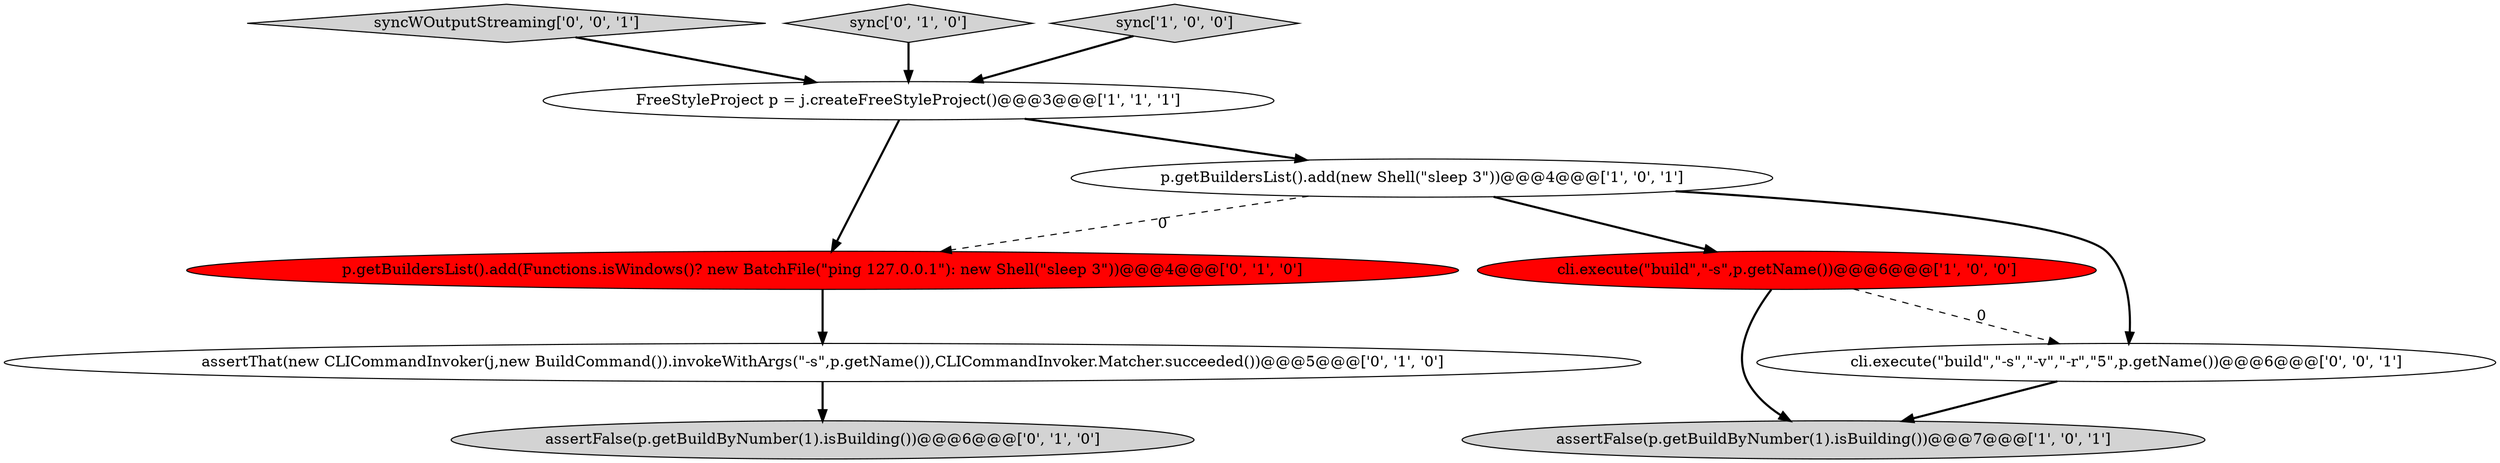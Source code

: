 digraph {
8 [style = filled, label = "assertFalse(p.getBuildByNumber(1).isBuilding())@@@6@@@['0', '1', '0']", fillcolor = lightgray, shape = ellipse image = "AAA0AAABBB2BBB"];
7 [style = filled, label = "p.getBuildersList().add(Functions.isWindows()? new BatchFile(\"ping 127.0.0.1\"): new Shell(\"sleep 3\"))@@@4@@@['0', '1', '0']", fillcolor = red, shape = ellipse image = "AAA1AAABBB2BBB"];
3 [style = filled, label = "assertFalse(p.getBuildByNumber(1).isBuilding())@@@7@@@['1', '0', '1']", fillcolor = lightgray, shape = ellipse image = "AAA0AAABBB1BBB"];
2 [style = filled, label = "FreeStyleProject p = j.createFreeStyleProject()@@@3@@@['1', '1', '1']", fillcolor = white, shape = ellipse image = "AAA0AAABBB1BBB"];
10 [style = filled, label = "syncWOutputStreaming['0', '0', '1']", fillcolor = lightgray, shape = diamond image = "AAA0AAABBB3BBB"];
1 [style = filled, label = "cli.execute(\"build\",\"-s\",p.getName())@@@6@@@['1', '0', '0']", fillcolor = red, shape = ellipse image = "AAA1AAABBB1BBB"];
9 [style = filled, label = "cli.execute(\"build\",\"-s\",\"-v\",\"-r\",\"5\",p.getName())@@@6@@@['0', '0', '1']", fillcolor = white, shape = ellipse image = "AAA0AAABBB3BBB"];
4 [style = filled, label = "p.getBuildersList().add(new Shell(\"sleep 3\"))@@@4@@@['1', '0', '1']", fillcolor = white, shape = ellipse image = "AAA0AAABBB1BBB"];
6 [style = filled, label = "sync['0', '1', '0']", fillcolor = lightgray, shape = diamond image = "AAA0AAABBB2BBB"];
5 [style = filled, label = "assertThat(new CLICommandInvoker(j,new BuildCommand()).invokeWithArgs(\"-s\",p.getName()),CLICommandInvoker.Matcher.succeeded())@@@5@@@['0', '1', '0']", fillcolor = white, shape = ellipse image = "AAA0AAABBB2BBB"];
0 [style = filled, label = "sync['1', '0', '0']", fillcolor = lightgray, shape = diamond image = "AAA0AAABBB1BBB"];
1->3 [style = bold, label=""];
4->9 [style = bold, label=""];
9->3 [style = bold, label=""];
5->8 [style = bold, label=""];
1->9 [style = dashed, label="0"];
10->2 [style = bold, label=""];
4->1 [style = bold, label=""];
7->5 [style = bold, label=""];
2->7 [style = bold, label=""];
2->4 [style = bold, label=""];
4->7 [style = dashed, label="0"];
0->2 [style = bold, label=""];
6->2 [style = bold, label=""];
}
